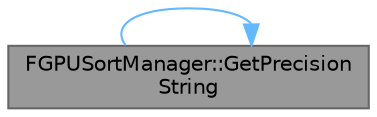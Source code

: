 digraph "FGPUSortManager::GetPrecisionString"
{
 // INTERACTIVE_SVG=YES
 // LATEX_PDF_SIZE
  bgcolor="transparent";
  edge [fontname=Helvetica,fontsize=10,labelfontname=Helvetica,labelfontsize=10];
  node [fontname=Helvetica,fontsize=10,shape=box,height=0.2,width=0.4];
  rankdir="LR";
  Node1 [id="Node000001",label="FGPUSortManager::GetPrecision\lString",height=0.2,width=0.4,color="gray40", fillcolor="grey60", style="filled", fontcolor="black",tooltip="Convert the precision flags into a string, used for GPU markers."];
  Node1 -> Node1 [id="edge1_Node000001_Node000001",color="steelblue1",style="solid",tooltip=" "];
}
